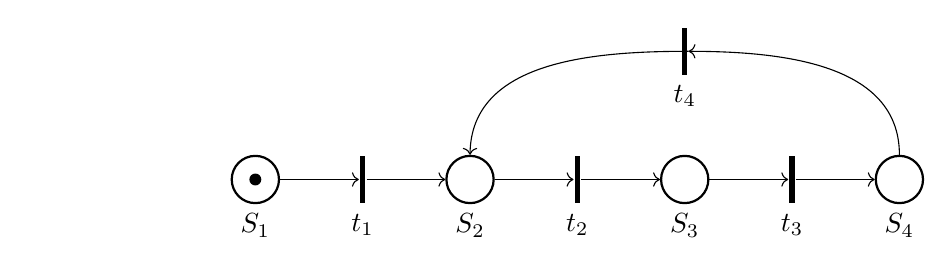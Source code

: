 \usetikzlibrary{positioning,fit,backgrounds,arrows,shapes,automata,petri,calc,bending}
\tikzset{
    place/.style={
        circle,
        thick,
        minimum size=6mm,
                draw
    },
    transitionV/.style={
        rectangle,
        thick,
        fill=black,
        minimum height=6mm,
        inner xsep=1pt
    }
}
\begin{tikzpicture}[]
%\draw[gray!30] (0,-3) grid (12,3);
%\node[gray!50] at (0,0) {0};

%\node [place,tokens=1,label={above:$s_1$},label={below:$K=10$}] (p1) at (2,2){};
\node [place,tokens=1,label={below:$S_1$}] (p1) at (0,0){};
\node [right = of p1, transitionV,label=below:$t_1$,rotate=0] (t1) {};
\node [right = of t1, place,tokens=0,label={below:$S_2$}] (p2) {};
\node [right = of p2, transitionV,label=below:$t_2$,rotate=0] (t2) {};
\node [right = of t2, place,tokens=0,label={below:$S_3$}] (p3) {};
\node [right = of p3, transitionV,label=below:$t_3$,rotate=0] (t3) {};
\node [right = of t3, place,tokens=0,label={below:$S_4$}] (p4) {};
\node [above = of p3, transitionV,label=below:$t_4$,rotate=0] (t4) {};
%\node [transitionV,label=below:$t_2$,rotate=90] (t2) at (4,0){};

\draw (p1) edge[out=0,in=180,->] node[above] {$$}(t1.west);
\draw (t1.east) edge[out=0,in=180,->] node[auto] {}(p2);
\draw (p2) edge[out=0,in=180,->] node[above] {$$}(t2.west);
\draw (t2.east) edge[out=0,in=180,->] node[auto] {}(p3);
\draw (p3) edge[out=0,in=180,->] node[above] {$$}(t3.west);
\draw (t3.east) edge[out=0,in=180,->] node[auto] {}(p4);
\draw (p4) edge[out=90,in=0,->] node[above] {$$}(t4.east);
\draw (t4.east) edge[out=180,in=90,->] node[auto] {}(p2);
%\draw (p2) edge[out=180,in=-90,->] node[auto] {$$}(t1.west);
%\draw (t1.east) edge[out=90,in=180,->] node[auto] {$3$}(p1);

\end{tikzpicture}
